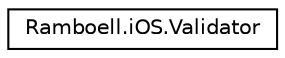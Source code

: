 digraph "Graphical Class Hierarchy"
{
  edge [fontname="Helvetica",fontsize="10",labelfontname="Helvetica",labelfontsize="10"];
  node [fontname="Helvetica",fontsize="10",shape=record];
  rankdir="LR";
  Node0 [label="Ramboell.iOS.Validator",height=0.2,width=0.4,color="black", fillcolor="white", style="filled",URL="$class_ramboell_1_1i_o_s_1_1_validator.html",tooltip="Taken from https://stackoverflow.com/questions/1365407/c-sharp-code-to-validate-email-address ..."];
}
